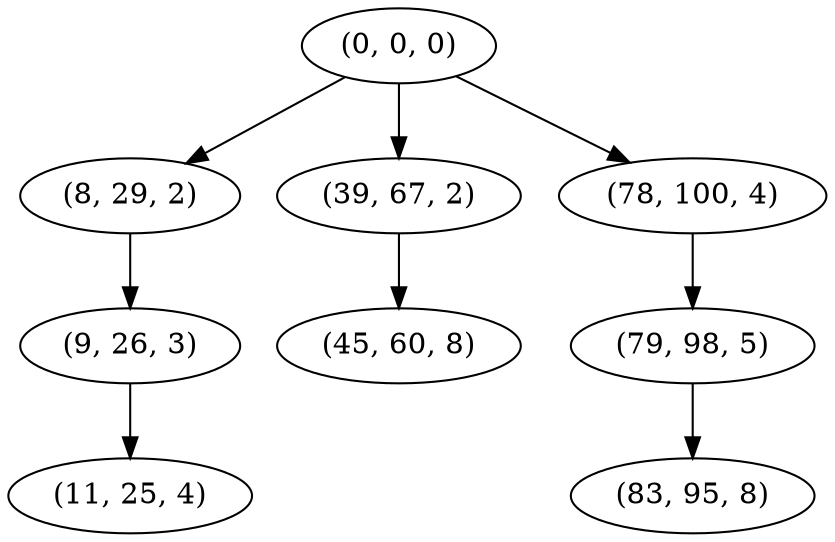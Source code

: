 digraph tree {
    "(0, 0, 0)";
    "(8, 29, 2)";
    "(9, 26, 3)";
    "(11, 25, 4)";
    "(39, 67, 2)";
    "(45, 60, 8)";
    "(78, 100, 4)";
    "(79, 98, 5)";
    "(83, 95, 8)";
    "(0, 0, 0)" -> "(8, 29, 2)";
    "(0, 0, 0)" -> "(39, 67, 2)";
    "(0, 0, 0)" -> "(78, 100, 4)";
    "(8, 29, 2)" -> "(9, 26, 3)";
    "(9, 26, 3)" -> "(11, 25, 4)";
    "(39, 67, 2)" -> "(45, 60, 8)";
    "(78, 100, 4)" -> "(79, 98, 5)";
    "(79, 98, 5)" -> "(83, 95, 8)";
}
